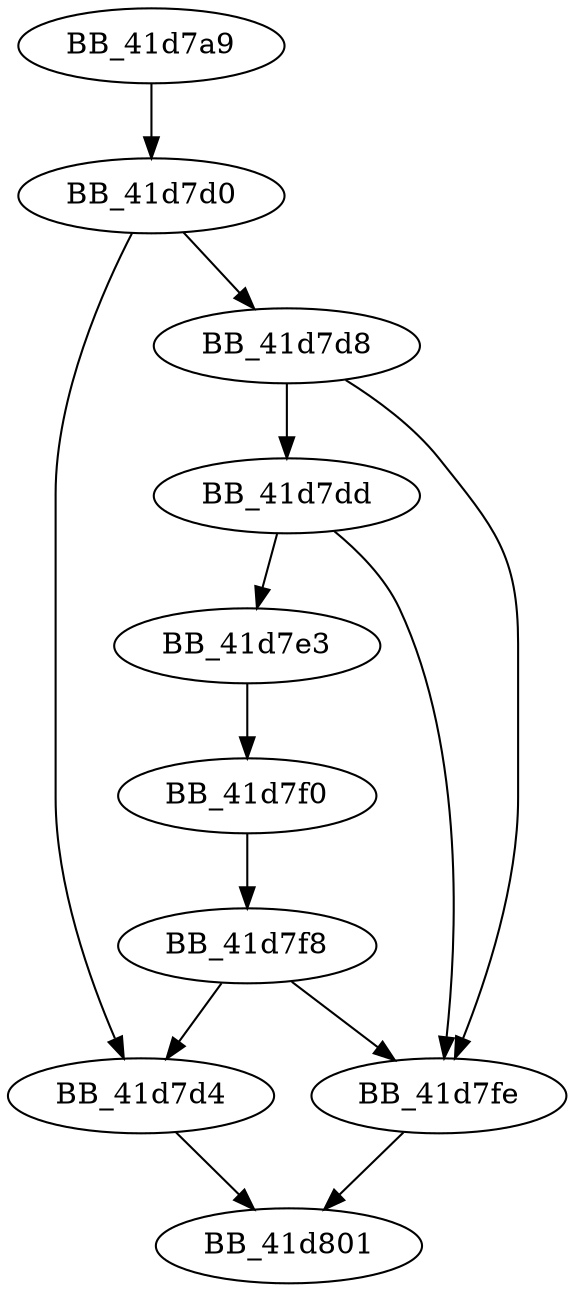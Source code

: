 DiGraph _TestDefaultLanguage{
BB_41d7a9->BB_41d7d0
BB_41d7d0->BB_41d7d4
BB_41d7d0->BB_41d7d8
BB_41d7d4->BB_41d801
BB_41d7d8->BB_41d7dd
BB_41d7d8->BB_41d7fe
BB_41d7dd->BB_41d7e3
BB_41d7dd->BB_41d7fe
BB_41d7e3->BB_41d7f0
BB_41d7f0->BB_41d7f8
BB_41d7f8->BB_41d7d4
BB_41d7f8->BB_41d7fe
BB_41d7fe->BB_41d801
}
